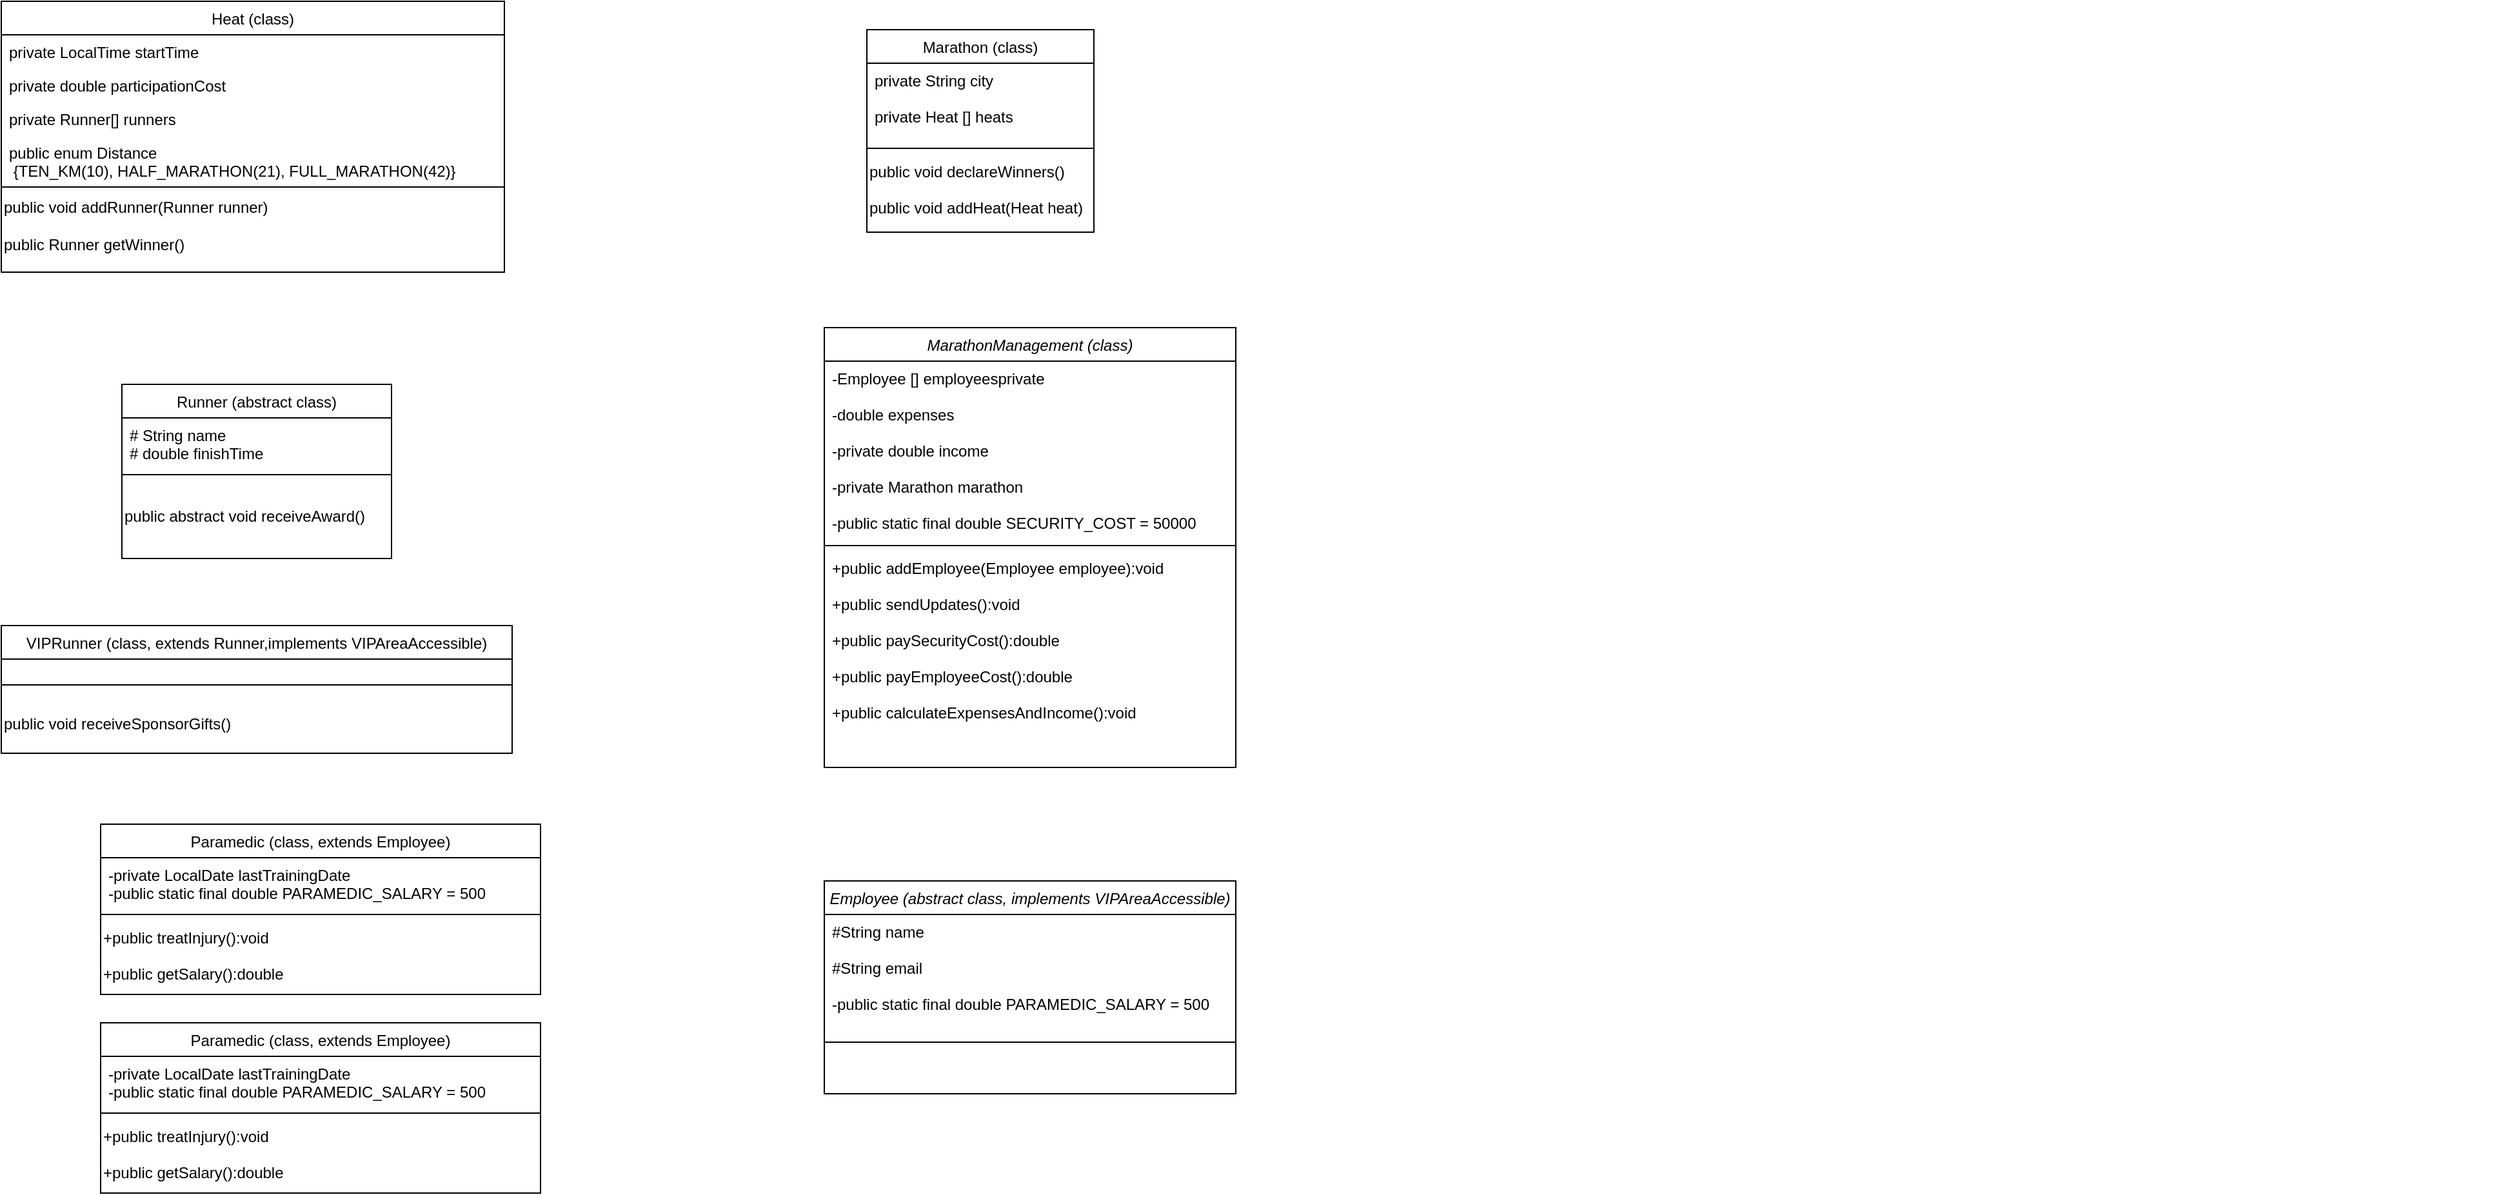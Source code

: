 <mxfile version="24.6.5" type="github">
  <diagram id="C5RBs43oDa-KdzZeNtuy" name="Page-1">
    <mxGraphModel dx="2514" dy="589" grid="1" gridSize="11" guides="1" tooltips="1" connect="1" arrows="1" fold="1" page="1" pageScale="1" pageWidth="690" pageHeight="980" math="0" shadow="0">
      <root>
        <mxCell id="WIyWlLk6GJQsqaUBKTNV-0" />
        <mxCell id="WIyWlLk6GJQsqaUBKTNV-1" parent="WIyWlLk6GJQsqaUBKTNV-0" />
        <mxCell id="zkfFHV4jXpPFQw0GAbJ--0" value="MarathonManagement (class)" style="swimlane;fontStyle=2;align=center;verticalAlign=top;childLayout=stackLayout;horizontal=1;startSize=26;horizontalStack=0;resizeParent=1;resizeLast=0;collapsible=1;marginBottom=0;rounded=0;shadow=0;strokeWidth=1;" parent="WIyWlLk6GJQsqaUBKTNV-1" vertex="1">
          <mxGeometry x="-638" y="286" width="319" height="341" as="geometry">
            <mxRectangle x="200" y="100" width="160" height="26" as="alternateBounds" />
          </mxGeometry>
        </mxCell>
        <mxCell id="zkfFHV4jXpPFQw0GAbJ--1" value="-Employee [] employeesprivate&#xa;&#xa;-double expenses&#xa;&#xa;-private double income&#xa;&#xa;-private Marathon marathon&#xa;&#xa;-public static final double SECURITY_COST = 50000&#xa; " style="text;align=left;verticalAlign=top;spacingLeft=4;spacingRight=4;overflow=hidden;rotatable=0;points=[[0,0.5],[1,0.5]];portConstraint=eastwest;" parent="zkfFHV4jXpPFQw0GAbJ--0" vertex="1">
          <mxGeometry y="26" width="319" height="139" as="geometry" />
        </mxCell>
        <mxCell id="OAV_MjzGXAkQhn38W6h--3" value="" style="line;html=1;strokeWidth=1;align=left;verticalAlign=middle;spacingTop=-1;spacingLeft=3;spacingRight=3;rotatable=0;labelPosition=right;points=[];portConstraint=eastwest;" vertex="1" parent="zkfFHV4jXpPFQw0GAbJ--0">
          <mxGeometry y="165" width="319" height="8" as="geometry" />
        </mxCell>
        <mxCell id="zkfFHV4jXpPFQw0GAbJ--3" value="+public addEmployee(Employee employee):void &#xa;&#xa;+public sendUpdates():void&#xa;&#xa;+public paySecurityCost():double &#xa;&#xa;+public payEmployeeCost():double &#xa;&#xa;+public calculateExpensesAndIncome():void" style="text;align=left;verticalAlign=top;spacingLeft=4;spacingRight=4;overflow=hidden;rotatable=0;points=[[0,0.5],[1,0.5]];portConstraint=eastwest;rounded=0;shadow=0;html=0;" parent="zkfFHV4jXpPFQw0GAbJ--0" vertex="1">
          <mxGeometry y="173" width="319" height="146" as="geometry" />
        </mxCell>
        <mxCell id="zkfFHV4jXpPFQw0GAbJ--6" value="Marathon (class)" style="swimlane;fontStyle=0;align=center;verticalAlign=top;childLayout=stackLayout;horizontal=1;startSize=26;horizontalStack=0;resizeParent=1;resizeLast=0;collapsible=1;marginBottom=0;rounded=0;shadow=0;strokeWidth=1;" parent="WIyWlLk6GJQsqaUBKTNV-1" vertex="1">
          <mxGeometry x="-605" y="55" width="176" height="157" as="geometry">
            <mxRectangle x="130" y="380" width="160" height="26" as="alternateBounds" />
          </mxGeometry>
        </mxCell>
        <mxCell id="zkfFHV4jXpPFQw0GAbJ--7" value="private String city&#xa;&#xa;private Heat [] heats" style="text;align=left;verticalAlign=top;spacingLeft=4;spacingRight=4;overflow=hidden;rotatable=0;points=[[0,0.5],[1,0.5]];portConstraint=eastwest;" parent="zkfFHV4jXpPFQw0GAbJ--6" vertex="1">
          <mxGeometry y="26" width="176" height="62" as="geometry" />
        </mxCell>
        <mxCell id="zkfFHV4jXpPFQw0GAbJ--9" value="" style="line;html=1;strokeWidth=1;align=left;verticalAlign=middle;spacingTop=-1;spacingLeft=3;spacingRight=3;rotatable=0;labelPosition=right;points=[];portConstraint=eastwest;" parent="zkfFHV4jXpPFQw0GAbJ--6" vertex="1">
          <mxGeometry y="88" width="176" height="8" as="geometry" />
        </mxCell>
        <mxCell id="OAV_MjzGXAkQhn38W6h--9" value="public void declareWinners()&#xa;&#xa;public void addHeat(Heat heat)" style="text;align=left;verticalAlign=middle;resizable=0;points=[];autosize=1;strokeColor=none;fillColor=none;" vertex="1" parent="zkfFHV4jXpPFQw0GAbJ--6">
          <mxGeometry y="96" width="176" height="55" as="geometry" />
        </mxCell>
        <mxCell id="zkfFHV4jXpPFQw0GAbJ--13" value="Runner (abstract class)" style="swimlane;fontStyle=0;align=center;verticalAlign=top;childLayout=stackLayout;horizontal=1;startSize=26;horizontalStack=0;resizeParent=1;resizeLast=0;collapsible=1;marginBottom=0;rounded=0;shadow=0;strokeWidth=1;" parent="WIyWlLk6GJQsqaUBKTNV-1" vertex="1">
          <mxGeometry x="-1182.5" y="330" width="209" height="135" as="geometry">
            <mxRectangle x="340" y="380" width="170" height="26" as="alternateBounds" />
          </mxGeometry>
        </mxCell>
        <mxCell id="zkfFHV4jXpPFQw0GAbJ--14" value="# String name&#xa;# double finishTime" style="text;align=left;verticalAlign=top;spacingLeft=4;spacingRight=4;overflow=hidden;rotatable=0;points=[[0,0.5],[1,0.5]];portConstraint=eastwest;" parent="zkfFHV4jXpPFQw0GAbJ--13" vertex="1">
          <mxGeometry y="26" width="209" height="40" as="geometry" />
        </mxCell>
        <mxCell id="zkfFHV4jXpPFQw0GAbJ--15" value="" style="line;html=1;strokeWidth=1;align=left;verticalAlign=middle;spacingTop=-1;spacingLeft=3;spacingRight=3;rotatable=0;labelPosition=right;points=[];portConstraint=eastwest;" parent="zkfFHV4jXpPFQw0GAbJ--13" vertex="1">
          <mxGeometry y="66" width="209" height="8" as="geometry" />
        </mxCell>
        <mxCell id="OAV_MjzGXAkQhn38W6h--10" value="public abstract void receiveAward()" style="text;align=left;verticalAlign=middle;resizable=0;points=[];autosize=1;strokeColor=none;fillColor=none;" vertex="1" parent="zkfFHV4jXpPFQw0GAbJ--13">
          <mxGeometry y="74" width="209" height="55" as="geometry" />
        </mxCell>
        <mxCell id="zkfFHV4jXpPFQw0GAbJ--17" value="Heat (class)" style="swimlane;fontStyle=0;align=center;verticalAlign=top;childLayout=stackLayout;horizontal=1;startSize=26;horizontalStack=0;resizeParent=1;resizeLast=0;collapsible=1;marginBottom=0;rounded=0;shadow=0;strokeWidth=1;" parent="WIyWlLk6GJQsqaUBKTNV-1" vertex="1">
          <mxGeometry x="-1276" y="33" width="390" height="210" as="geometry">
            <mxRectangle x="550" y="140" width="160" height="26" as="alternateBounds" />
          </mxGeometry>
        </mxCell>
        <mxCell id="zkfFHV4jXpPFQw0GAbJ--18" value="private LocalTime startTime" style="text;align=left;verticalAlign=top;spacingLeft=4;spacingRight=4;overflow=hidden;rotatable=0;points=[[0,0.5],[1,0.5]];portConstraint=eastwest;" parent="zkfFHV4jXpPFQw0GAbJ--17" vertex="1">
          <mxGeometry y="26" width="390" height="26" as="geometry" />
        </mxCell>
        <mxCell id="zkfFHV4jXpPFQw0GAbJ--19" value="private double participationCost&#xa;" style="text;align=left;verticalAlign=top;spacingLeft=4;spacingRight=4;overflow=hidden;rotatable=0;points=[[0,0.5],[1,0.5]];portConstraint=eastwest;rounded=0;shadow=0;html=0;" parent="zkfFHV4jXpPFQw0GAbJ--17" vertex="1">
          <mxGeometry y="52" width="390" height="26" as="geometry" />
        </mxCell>
        <mxCell id="zkfFHV4jXpPFQw0GAbJ--20" value="private Runner[] runners&#xa;" style="text;align=left;verticalAlign=top;spacingLeft=4;spacingRight=4;overflow=hidden;rotatable=0;points=[[0,0.5],[1,0.5]];portConstraint=eastwest;rounded=0;shadow=0;html=0;" parent="zkfFHV4jXpPFQw0GAbJ--17" vertex="1">
          <mxGeometry y="78" width="390" height="26" as="geometry" />
        </mxCell>
        <mxCell id="zkfFHV4jXpPFQw0GAbJ--21" value="public enum Distance&#xa; {TEN_KM(10), HALF_MARATHON(21), FULL_MARATHON(42)}&#xa;&#xa;" style="text;align=left;verticalAlign=top;spacingLeft=4;spacingRight=4;overflow=hidden;rotatable=0;points=[[0,0.5],[1,0.5]];portConstraint=eastwest;rounded=0;shadow=0;html=0;" parent="zkfFHV4jXpPFQw0GAbJ--17" vertex="1">
          <mxGeometry y="104" width="390" height="36" as="geometry" />
        </mxCell>
        <mxCell id="OAV_MjzGXAkQhn38W6h--4" value="" style="line;html=1;strokeWidth=1;align=left;verticalAlign=middle;spacingTop=-1;spacingLeft=3;spacingRight=3;rotatable=0;labelPosition=right;points=[];portConstraint=eastwest;" vertex="1" parent="zkfFHV4jXpPFQw0GAbJ--17">
          <mxGeometry y="140" width="390" height="8" as="geometry" />
        </mxCell>
        <mxCell id="OAV_MjzGXAkQhn38W6h--7" value="public void addRunner(Runner runner)&lt;div&gt;&lt;br&gt;&lt;div&gt;public Runner getWinner()&lt;br&gt;&lt;/div&gt;&lt;/div&gt;" style="text;html=1;align=left;verticalAlign=middle;whiteSpace=wrap;rounded=0;" vertex="1" parent="zkfFHV4jXpPFQw0GAbJ--17">
          <mxGeometry y="148" width="390" height="52" as="geometry" />
        </mxCell>
        <mxCell id="OAV_MjzGXAkQhn38W6h--5" value="&lt;span style=&quot;color: rgba(0, 0, 0, 0); font-family: monospace; font-size: 0px; text-align: start;&quot;&gt;%3CmxGraphModel%3E%3Croot%3E%3CmxCell%20id%3D%220%22%2F%3E%3CmxCell%20id%3D%221%22%20parent%3D%220%22%2F%3E%3CmxCell%20id%3D%222%22%20value%3D%22%22%20style%3D%22line%3Bhtml%3D1%3BstrokeWidth%3D1%3Balign%3Dleft%3BverticalAlign%3Dmiddle%3BspacingTop%3D-1%3BspacingLeft%3D3%3BspacingRight%3D3%3Brotatable%3D0%3BlabelPosition%3Dright%3Bpoints%3D%5B%5D%3BportConstraint%3Deastwest%3B%22%20vertex%3D%221%22%20parent%3D%221%22%3E%3CmxGeometry%20x%3D%22200%22%20y%3D%22186%22%20width%3D%22220%22%20height%3D%228%22%20as%3D%22geometry%22%2F%3E%3C%2FmxCell%3E%3C%2Froot%3E%3C%2FmxGraphModel%3E&lt;/span&gt;" style="text;html=1;align=center;verticalAlign=middle;resizable=0;points=[];autosize=1;strokeColor=none;fillColor=none;" vertex="1" parent="WIyWlLk6GJQsqaUBKTNV-1">
          <mxGeometry x="640" y="228" width="20" height="30" as="geometry" />
        </mxCell>
        <mxCell id="OAV_MjzGXAkQhn38W6h--11" value="VIPRunner (class, extends Runner,implements VIPAreaAccessible)&#xa;&#xa;&#xa;&#xa;" style="swimlane;fontStyle=0;align=center;verticalAlign=top;childLayout=stackLayout;horizontal=1;startSize=26;horizontalStack=0;resizeParent=1;resizeLast=0;collapsible=1;marginBottom=0;rounded=0;shadow=0;strokeWidth=1;" vertex="1" parent="WIyWlLk6GJQsqaUBKTNV-1">
          <mxGeometry x="-1276" y="517" width="396" height="99" as="geometry">
            <mxRectangle x="130" y="380" width="160" height="26" as="alternateBounds" />
          </mxGeometry>
        </mxCell>
        <mxCell id="OAV_MjzGXAkQhn38W6h--13" value="" style="line;html=1;strokeWidth=1;align=left;verticalAlign=middle;spacingTop=-1;spacingLeft=3;spacingRight=3;rotatable=0;labelPosition=right;points=[];portConstraint=eastwest;" vertex="1" parent="OAV_MjzGXAkQhn38W6h--11">
          <mxGeometry y="26" width="396" height="40" as="geometry" />
        </mxCell>
        <mxCell id="OAV_MjzGXAkQhn38W6h--14" value="public void receiveSponsorGifts()&#xa;" style="text;align=left;verticalAlign=middle;resizable=0;points=[];autosize=1;strokeColor=none;fillColor=none;" vertex="1" parent="OAV_MjzGXAkQhn38W6h--11">
          <mxGeometry y="66" width="396" height="33" as="geometry" />
        </mxCell>
        <mxCell id="OAV_MjzGXAkQhn38W6h--38" value="Employee (abstract class, implements VIPAreaAccessible)" style="swimlane;fontStyle=2;align=center;verticalAlign=top;childLayout=stackLayout;horizontal=1;startSize=26;horizontalStack=0;resizeParent=1;resizeLast=0;collapsible=1;marginBottom=0;rounded=0;shadow=0;strokeWidth=1;" vertex="1" parent="WIyWlLk6GJQsqaUBKTNV-1">
          <mxGeometry x="-638" y="715" width="319" height="165" as="geometry">
            <mxRectangle x="200" y="100" width="160" height="26" as="alternateBounds" />
          </mxGeometry>
        </mxCell>
        <mxCell id="OAV_MjzGXAkQhn38W6h--39" value="#String name&#xa;&#xa;#String email&#xa;&#xa;-public static final double PARAMEDIC_SALARY = 500&#xa;" style="text;align=left;verticalAlign=top;spacingLeft=4;spacingRight=4;overflow=hidden;rotatable=0;points=[[0,0.5],[1,0.5]];portConstraint=eastwest;" vertex="1" parent="OAV_MjzGXAkQhn38W6h--38">
          <mxGeometry y="26" width="319" height="95" as="geometry" />
        </mxCell>
        <mxCell id="OAV_MjzGXAkQhn38W6h--40" value="" style="line;html=1;strokeWidth=1;align=left;verticalAlign=middle;spacingTop=-1;spacingLeft=3;spacingRight=3;rotatable=0;labelPosition=right;points=[];portConstraint=eastwest;" vertex="1" parent="OAV_MjzGXAkQhn38W6h--38">
          <mxGeometry y="121" width="319" height="8" as="geometry" />
        </mxCell>
        <mxCell id="OAV_MjzGXAkQhn38W6h--42" value="Paramedic (class, extends Employee)" style="swimlane;fontStyle=0;align=center;verticalAlign=top;childLayout=stackLayout;horizontal=1;startSize=26;horizontalStack=0;resizeParent=1;resizeLast=0;collapsible=1;marginBottom=0;rounded=0;shadow=0;strokeWidth=1;" vertex="1" parent="WIyWlLk6GJQsqaUBKTNV-1">
          <mxGeometry x="-1199" y="671" width="341" height="132" as="geometry">
            <mxRectangle x="340" y="380" width="170" height="26" as="alternateBounds" />
          </mxGeometry>
        </mxCell>
        <mxCell id="OAV_MjzGXAkQhn38W6h--43" value="-private LocalDate lastTrainingDate&#xa;-public static final double PARAMEDIC_SALARY = 500&#xa;" style="text;align=left;verticalAlign=top;spacingLeft=4;spacingRight=4;overflow=hidden;rotatable=0;points=[[0,0.5],[1,0.5]];portConstraint=eastwest;" vertex="1" parent="OAV_MjzGXAkQhn38W6h--42">
          <mxGeometry y="26" width="341" height="40" as="geometry" />
        </mxCell>
        <mxCell id="OAV_MjzGXAkQhn38W6h--44" value="" style="line;html=1;strokeWidth=1;align=left;verticalAlign=middle;spacingTop=-1;spacingLeft=3;spacingRight=3;rotatable=0;labelPosition=right;points=[];portConstraint=eastwest;" vertex="1" parent="OAV_MjzGXAkQhn38W6h--42">
          <mxGeometry y="66" width="341" height="8" as="geometry" />
        </mxCell>
        <mxCell id="OAV_MjzGXAkQhn38W6h--45" value="+public treatInjury():void&#xa;&#xa;+public getSalary():double" style="text;align=left;verticalAlign=middle;resizable=0;points=[];autosize=1;strokeColor=none;fillColor=none;" vertex="1" parent="OAV_MjzGXAkQhn38W6h--42">
          <mxGeometry y="74" width="341" height="55" as="geometry" />
        </mxCell>
        <mxCell id="OAV_MjzGXAkQhn38W6h--46" value="Paramedic (class, extends Employee)" style="swimlane;fontStyle=0;align=center;verticalAlign=top;childLayout=stackLayout;horizontal=1;startSize=26;horizontalStack=0;resizeParent=1;resizeLast=0;collapsible=1;marginBottom=0;rounded=0;shadow=0;strokeWidth=1;" vertex="1" parent="WIyWlLk6GJQsqaUBKTNV-1">
          <mxGeometry x="-1199" y="825" width="341" height="132" as="geometry">
            <mxRectangle x="340" y="380" width="170" height="26" as="alternateBounds" />
          </mxGeometry>
        </mxCell>
        <mxCell id="OAV_MjzGXAkQhn38W6h--47" value="-private LocalDate lastTrainingDate&#xa;-public static final double PARAMEDIC_SALARY = 500&#xa;" style="text;align=left;verticalAlign=top;spacingLeft=4;spacingRight=4;overflow=hidden;rotatable=0;points=[[0,0.5],[1,0.5]];portConstraint=eastwest;" vertex="1" parent="OAV_MjzGXAkQhn38W6h--46">
          <mxGeometry y="26" width="341" height="40" as="geometry" />
        </mxCell>
        <mxCell id="OAV_MjzGXAkQhn38W6h--48" value="" style="line;html=1;strokeWidth=1;align=left;verticalAlign=middle;spacingTop=-1;spacingLeft=3;spacingRight=3;rotatable=0;labelPosition=right;points=[];portConstraint=eastwest;" vertex="1" parent="OAV_MjzGXAkQhn38W6h--46">
          <mxGeometry y="66" width="341" height="8" as="geometry" />
        </mxCell>
        <mxCell id="OAV_MjzGXAkQhn38W6h--49" value="+public treatInjury():void&#xa;&#xa;+public getSalary():double" style="text;align=left;verticalAlign=middle;resizable=0;points=[];autosize=1;strokeColor=none;fillColor=none;" vertex="1" parent="OAV_MjzGXAkQhn38W6h--46">
          <mxGeometry y="74" width="341" height="55" as="geometry" />
        </mxCell>
      </root>
    </mxGraphModel>
  </diagram>
</mxfile>
